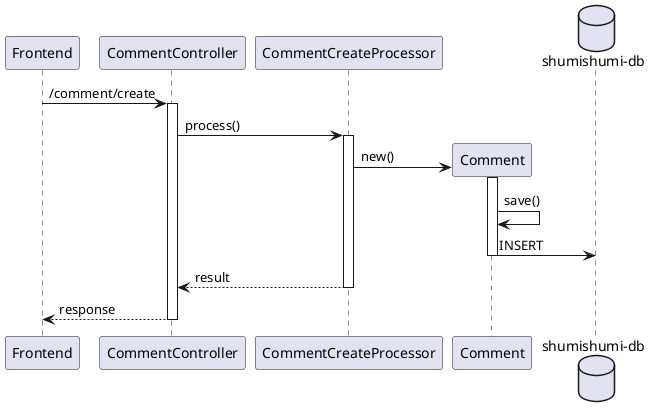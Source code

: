 @startuml create
participant "Frontend" as fe
participant "CommentController" as cc

participant "CommentCreateProcessor" as proc

participant "Comment" as cm

database "shumishumi-db" as db

fe -> cc++ : /comment/create
cc -> proc++ : process()

create cm
proc -> cm++ : new()
cm -> cm : save()
cm -> db : INSERT
deactivate cm

return result
return response

@enduml
